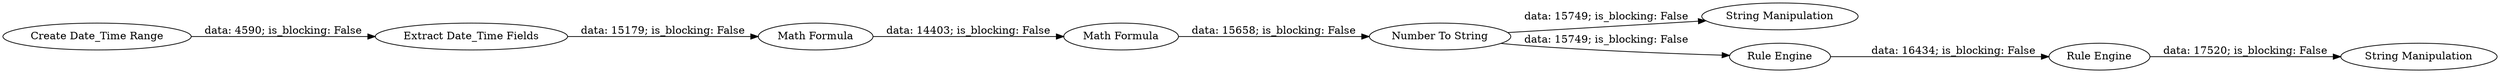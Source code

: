 digraph {
	"399474304180016696_7" [label="Math Formula"]
	"399474304180016696_1639" [label="Extract Date_Time Fields"]
	"399474304180016696_10" [label="String Manipulation"]
	"399474304180016696_6" [label="Create Date_Time Range"]
	"399474304180016696_1638" [label="Rule Engine"]
	"399474304180016696_11" [label="Number To String"]
	"399474304180016696_8" [label="Math Formula"]
	"399474304180016696_1637" [label="String Manipulation"]
	"399474304180016696_1636" [label="Rule Engine"]
	"399474304180016696_11" -> "399474304180016696_10" [label="data: 15749; is_blocking: False"]
	"399474304180016696_7" -> "399474304180016696_8" [label="data: 14403; is_blocking: False"]
	"399474304180016696_1636" -> "399474304180016696_1638" [label="data: 16434; is_blocking: False"]
	"399474304180016696_6" -> "399474304180016696_1639" [label="data: 4590; is_blocking: False"]
	"399474304180016696_1638" -> "399474304180016696_1637" [label="data: 17520; is_blocking: False"]
	"399474304180016696_1639" -> "399474304180016696_7" [label="data: 15179; is_blocking: False"]
	"399474304180016696_8" -> "399474304180016696_11" [label="data: 15658; is_blocking: False"]
	"399474304180016696_11" -> "399474304180016696_1636" [label="data: 15749; is_blocking: False"]
	rankdir=LR
}
